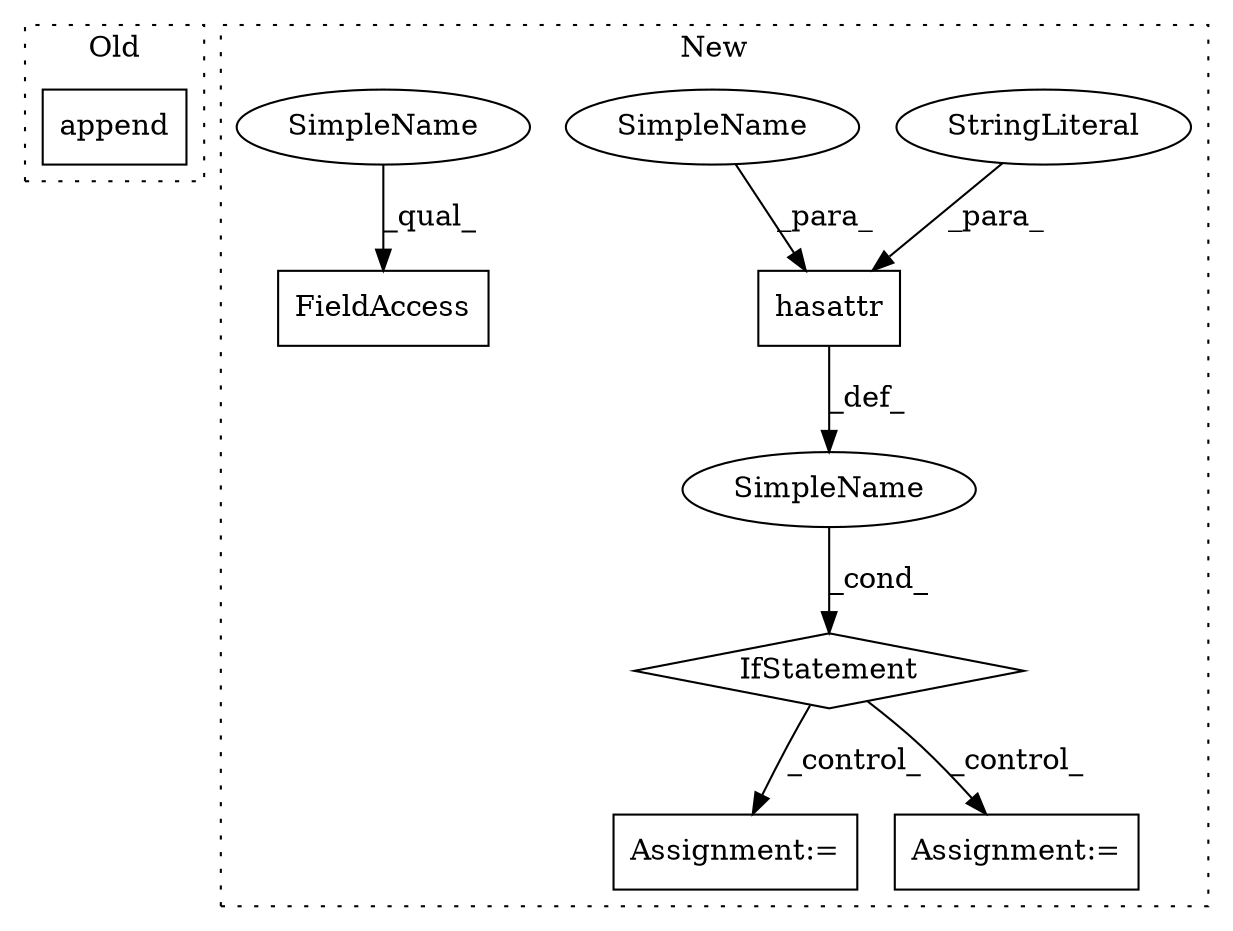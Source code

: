 digraph G {
subgraph cluster0 {
1 [label="append" a="32" s="20194,20229" l="7,1" shape="box"];
label = "Old";
style="dotted";
}
subgraph cluster1 {
2 [label="hasattr" a="32" s="20357,20388" l="8,1" shape="box"];
3 [label="IfStatement" a="25" s="20353,20389" l="4,2" shape="diamond"];
4 [label="StringLiteral" a="45" s="20367" l="21" shape="ellipse"];
5 [label="Assignment:=" a="7" s="20421" l="1" shape="box"];
6 [label="SimpleName" a="42" s="" l="" shape="ellipse"];
7 [label="Assignment:=" a="7" s="20653" l="1" shape="box"];
8 [label="FieldAccess" a="22" s="20465" l="12" shape="box"];
9 [label="SimpleName" a="42" s="20365" l="1" shape="ellipse"];
10 [label="SimpleName" a="42" s="20465" l="1" shape="ellipse"];
label = "New";
style="dotted";
}
2 -> 6 [label="_def_"];
3 -> 7 [label="_control_"];
3 -> 5 [label="_control_"];
4 -> 2 [label="_para_"];
6 -> 3 [label="_cond_"];
9 -> 2 [label="_para_"];
10 -> 8 [label="_qual_"];
}